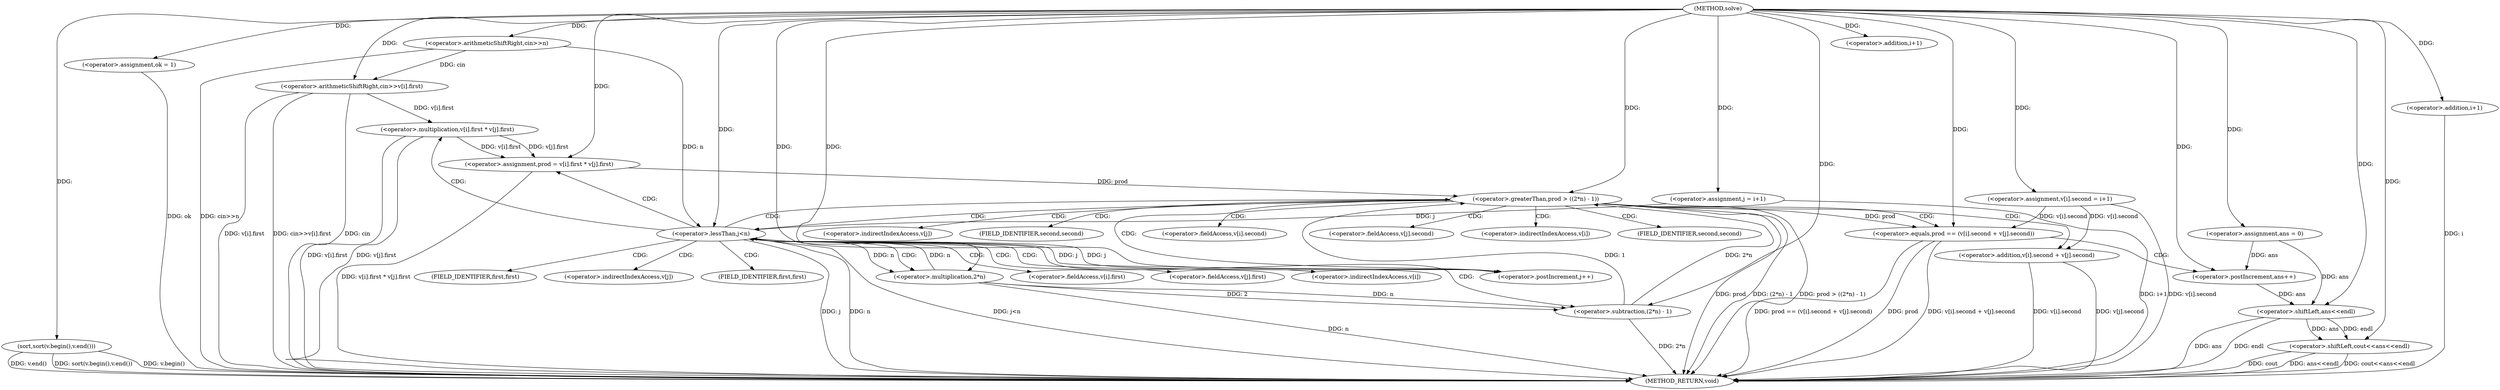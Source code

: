 digraph "solve" {  
"1000103" [label = "(METHOD,solve)" ]
"1000197" [label = "(METHOD_RETURN,void)" ]
"1000106" [label = "(<operator>.assignment,ans = 0)" ]
"1000110" [label = "(<operator>.arithmeticShiftRight,cin>>n)" ]
"1000131" [label = "(sort,sort(v.begin(),v.end()))" ]
"1000135" [label = "(<operator>.assignment,ok = 1)" ]
"1000192" [label = "(<operator>.shiftLeft,cout<<ans<<endl)" ]
"1000115" [label = "(<operator>.arithmeticShiftRight,cin>>v[i].first)" ]
"1000122" [label = "(<operator>.assignment,v[i].second = i+1)" ]
"1000141" [label = "(<operator>.assignment,j = i+1)" ]
"1000146" [label = "(<operator>.lessThan,j<n)" ]
"1000149" [label = "(<operator>.postIncrement,j++)" ]
"1000194" [label = "(<operator>.shiftLeft,ans<<endl)" ]
"1000128" [label = "(<operator>.addition,i+1)" ]
"1000153" [label = "(<operator>.assignment,prod = v[i].first * v[j].first)" ]
"1000143" [label = "(<operator>.addition,i+1)" ]
"1000167" [label = "(<operator>.greaterThan,prod > ((2*n) - 1))" ]
"1000177" [label = "(<operator>.equals,prod == (v[i].second + v[j].second))" ]
"1000190" [label = "(<operator>.postIncrement,ans++)" ]
"1000155" [label = "(<operator>.multiplication,v[i].first * v[j].first)" ]
"1000169" [label = "(<operator>.subtraction,(2*n) - 1)" ]
"1000179" [label = "(<operator>.addition,v[i].second + v[j].second)" ]
"1000170" [label = "(<operator>.multiplication,2*n)" ]
"1000156" [label = "(<operator>.fieldAccess,v[i].first)" ]
"1000161" [label = "(<operator>.fieldAccess,v[j].first)" ]
"1000157" [label = "(<operator>.indirectIndexAccess,v[i])" ]
"1000160" [label = "(FIELD_IDENTIFIER,first,first)" ]
"1000162" [label = "(<operator>.indirectIndexAccess,v[j])" ]
"1000165" [label = "(FIELD_IDENTIFIER,first,first)" ]
"1000180" [label = "(<operator>.fieldAccess,v[i].second)" ]
"1000185" [label = "(<operator>.fieldAccess,v[j].second)" ]
"1000181" [label = "(<operator>.indirectIndexAccess,v[i])" ]
"1000184" [label = "(FIELD_IDENTIFIER,second,second)" ]
"1000186" [label = "(<operator>.indirectIndexAccess,v[j])" ]
"1000189" [label = "(FIELD_IDENTIFIER,second,second)" ]
  "1000110" -> "1000197"  [ label = "DDG: cin>>n"] 
  "1000115" -> "1000197"  [ label = "DDG: cin"] 
  "1000115" -> "1000197"  [ label = "DDG: v[i].first"] 
  "1000115" -> "1000197"  [ label = "DDG: cin>>v[i].first"] 
  "1000122" -> "1000197"  [ label = "DDG: v[i].second"] 
  "1000131" -> "1000197"  [ label = "DDG: v.begin()"] 
  "1000131" -> "1000197"  [ label = "DDG: v.end()"] 
  "1000131" -> "1000197"  [ label = "DDG: sort(v.begin(),v.end())"] 
  "1000135" -> "1000197"  [ label = "DDG: ok"] 
  "1000143" -> "1000197"  [ label = "DDG: i"] 
  "1000141" -> "1000197"  [ label = "DDG: i+1"] 
  "1000146" -> "1000197"  [ label = "DDG: j"] 
  "1000146" -> "1000197"  [ label = "DDG: n"] 
  "1000146" -> "1000197"  [ label = "DDG: j<n"] 
  "1000155" -> "1000197"  [ label = "DDG: v[i].first"] 
  "1000155" -> "1000197"  [ label = "DDG: v[j].first"] 
  "1000153" -> "1000197"  [ label = "DDG: v[i].first * v[j].first"] 
  "1000167" -> "1000197"  [ label = "DDG: prod"] 
  "1000170" -> "1000197"  [ label = "DDG: n"] 
  "1000169" -> "1000197"  [ label = "DDG: 2*n"] 
  "1000167" -> "1000197"  [ label = "DDG: (2*n) - 1"] 
  "1000167" -> "1000197"  [ label = "DDG: prod > ((2*n) - 1)"] 
  "1000177" -> "1000197"  [ label = "DDG: prod"] 
  "1000179" -> "1000197"  [ label = "DDG: v[i].second"] 
  "1000179" -> "1000197"  [ label = "DDG: v[j].second"] 
  "1000177" -> "1000197"  [ label = "DDG: v[i].second + v[j].second"] 
  "1000177" -> "1000197"  [ label = "DDG: prod == (v[i].second + v[j].second)"] 
  "1000194" -> "1000197"  [ label = "DDG: ans"] 
  "1000192" -> "1000197"  [ label = "DDG: ans<<endl"] 
  "1000192" -> "1000197"  [ label = "DDG: cout<<ans<<endl"] 
  "1000194" -> "1000197"  [ label = "DDG: endl"] 
  "1000192" -> "1000197"  [ label = "DDG: cout"] 
  "1000103" -> "1000106"  [ label = "DDG: "] 
  "1000103" -> "1000135"  [ label = "DDG: "] 
  "1000103" -> "1000110"  [ label = "DDG: "] 
  "1000103" -> "1000122"  [ label = "DDG: "] 
  "1000103" -> "1000131"  [ label = "DDG: "] 
  "1000103" -> "1000192"  [ label = "DDG: "] 
  "1000194" -> "1000192"  [ label = "DDG: ans"] 
  "1000194" -> "1000192"  [ label = "DDG: endl"] 
  "1000110" -> "1000115"  [ label = "DDG: cin"] 
  "1000103" -> "1000115"  [ label = "DDG: "] 
  "1000103" -> "1000141"  [ label = "DDG: "] 
  "1000106" -> "1000194"  [ label = "DDG: ans"] 
  "1000190" -> "1000194"  [ label = "DDG: ans"] 
  "1000103" -> "1000194"  [ label = "DDG: "] 
  "1000103" -> "1000128"  [ label = "DDG: "] 
  "1000141" -> "1000146"  [ label = "DDG: j"] 
  "1000149" -> "1000146"  [ label = "DDG: j"] 
  "1000103" -> "1000146"  [ label = "DDG: "] 
  "1000110" -> "1000146"  [ label = "DDG: n"] 
  "1000170" -> "1000146"  [ label = "DDG: n"] 
  "1000146" -> "1000149"  [ label = "DDG: j"] 
  "1000103" -> "1000149"  [ label = "DDG: "] 
  "1000155" -> "1000153"  [ label = "DDG: v[i].first"] 
  "1000155" -> "1000153"  [ label = "DDG: v[j].first"] 
  "1000103" -> "1000143"  [ label = "DDG: "] 
  "1000103" -> "1000153"  [ label = "DDG: "] 
  "1000115" -> "1000155"  [ label = "DDG: v[i].first"] 
  "1000153" -> "1000167"  [ label = "DDG: prod"] 
  "1000103" -> "1000167"  [ label = "DDG: "] 
  "1000169" -> "1000167"  [ label = "DDG: 2*n"] 
  "1000169" -> "1000167"  [ label = "DDG: 1"] 
  "1000167" -> "1000177"  [ label = "DDG: prod"] 
  "1000103" -> "1000177"  [ label = "DDG: "] 
  "1000122" -> "1000177"  [ label = "DDG: v[i].second"] 
  "1000106" -> "1000190"  [ label = "DDG: ans"] 
  "1000103" -> "1000190"  [ label = "DDG: "] 
  "1000170" -> "1000169"  [ label = "DDG: 2"] 
  "1000170" -> "1000169"  [ label = "DDG: n"] 
  "1000103" -> "1000169"  [ label = "DDG: "] 
  "1000122" -> "1000179"  [ label = "DDG: v[i].second"] 
  "1000103" -> "1000170"  [ label = "DDG: "] 
  "1000146" -> "1000170"  [ label = "DDG: n"] 
  "1000146" -> "1000153"  [ label = "CDG: "] 
  "1000146" -> "1000167"  [ label = "CDG: "] 
  "1000146" -> "1000155"  [ label = "CDG: "] 
  "1000146" -> "1000156"  [ label = "CDG: "] 
  "1000146" -> "1000161"  [ label = "CDG: "] 
  "1000146" -> "1000160"  [ label = "CDG: "] 
  "1000146" -> "1000170"  [ label = "CDG: "] 
  "1000146" -> "1000162"  [ label = "CDG: "] 
  "1000146" -> "1000165"  [ label = "CDG: "] 
  "1000146" -> "1000157"  [ label = "CDG: "] 
  "1000146" -> "1000169"  [ label = "CDG: "] 
  "1000167" -> "1000179"  [ label = "CDG: "] 
  "1000167" -> "1000186"  [ label = "CDG: "] 
  "1000167" -> "1000184"  [ label = "CDG: "] 
  "1000167" -> "1000180"  [ label = "CDG: "] 
  "1000167" -> "1000177"  [ label = "CDG: "] 
  "1000167" -> "1000146"  [ label = "CDG: "] 
  "1000167" -> "1000149"  [ label = "CDG: "] 
  "1000167" -> "1000189"  [ label = "CDG: "] 
  "1000167" -> "1000181"  [ label = "CDG: "] 
  "1000167" -> "1000185"  [ label = "CDG: "] 
  "1000177" -> "1000190"  [ label = "CDG: "] 
}
